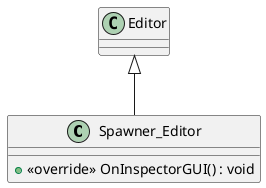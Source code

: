 @startuml
class Spawner_Editor {
    + <<override>> OnInspectorGUI() : void
}
Editor <|-- Spawner_Editor
@enduml

